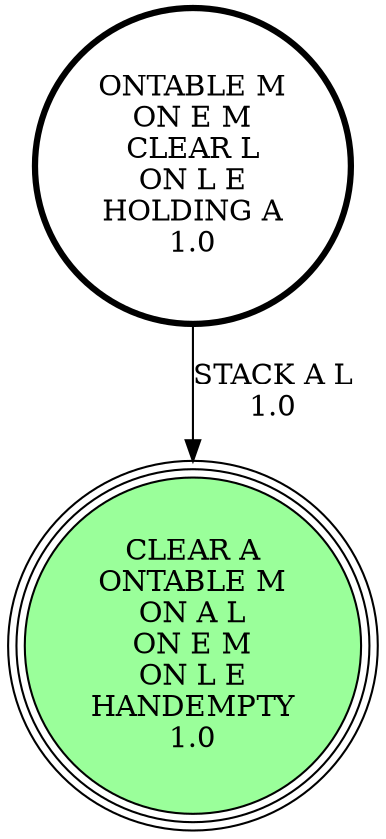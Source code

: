 digraph {
"ONTABLE M\nON E M\nCLEAR L\nON L E\nHOLDING A\n1.0\n" -> "CLEAR A\nONTABLE M\nON A L\nON E M\nON L E\nHANDEMPTY\n1.0\n"[label="STACK A L\n1.0\n"];
"CLEAR A\nONTABLE M\nON A L\nON E M\nON L E\nHANDEMPTY\n1.0\n" [shape=circle, style=filled, fillcolor=palegreen1, peripheries=3];
"ONTABLE M\nON E M\nCLEAR L\nON L E\nHOLDING A\n1.0\n" [shape=circle, penwidth=3];
"CLEAR A\nONTABLE M\nON A L\nON E M\nON L E\nHANDEMPTY\n1.0\n" [shape=circle, style=filled, fillcolor=palegreen1, peripheries=3];
}
